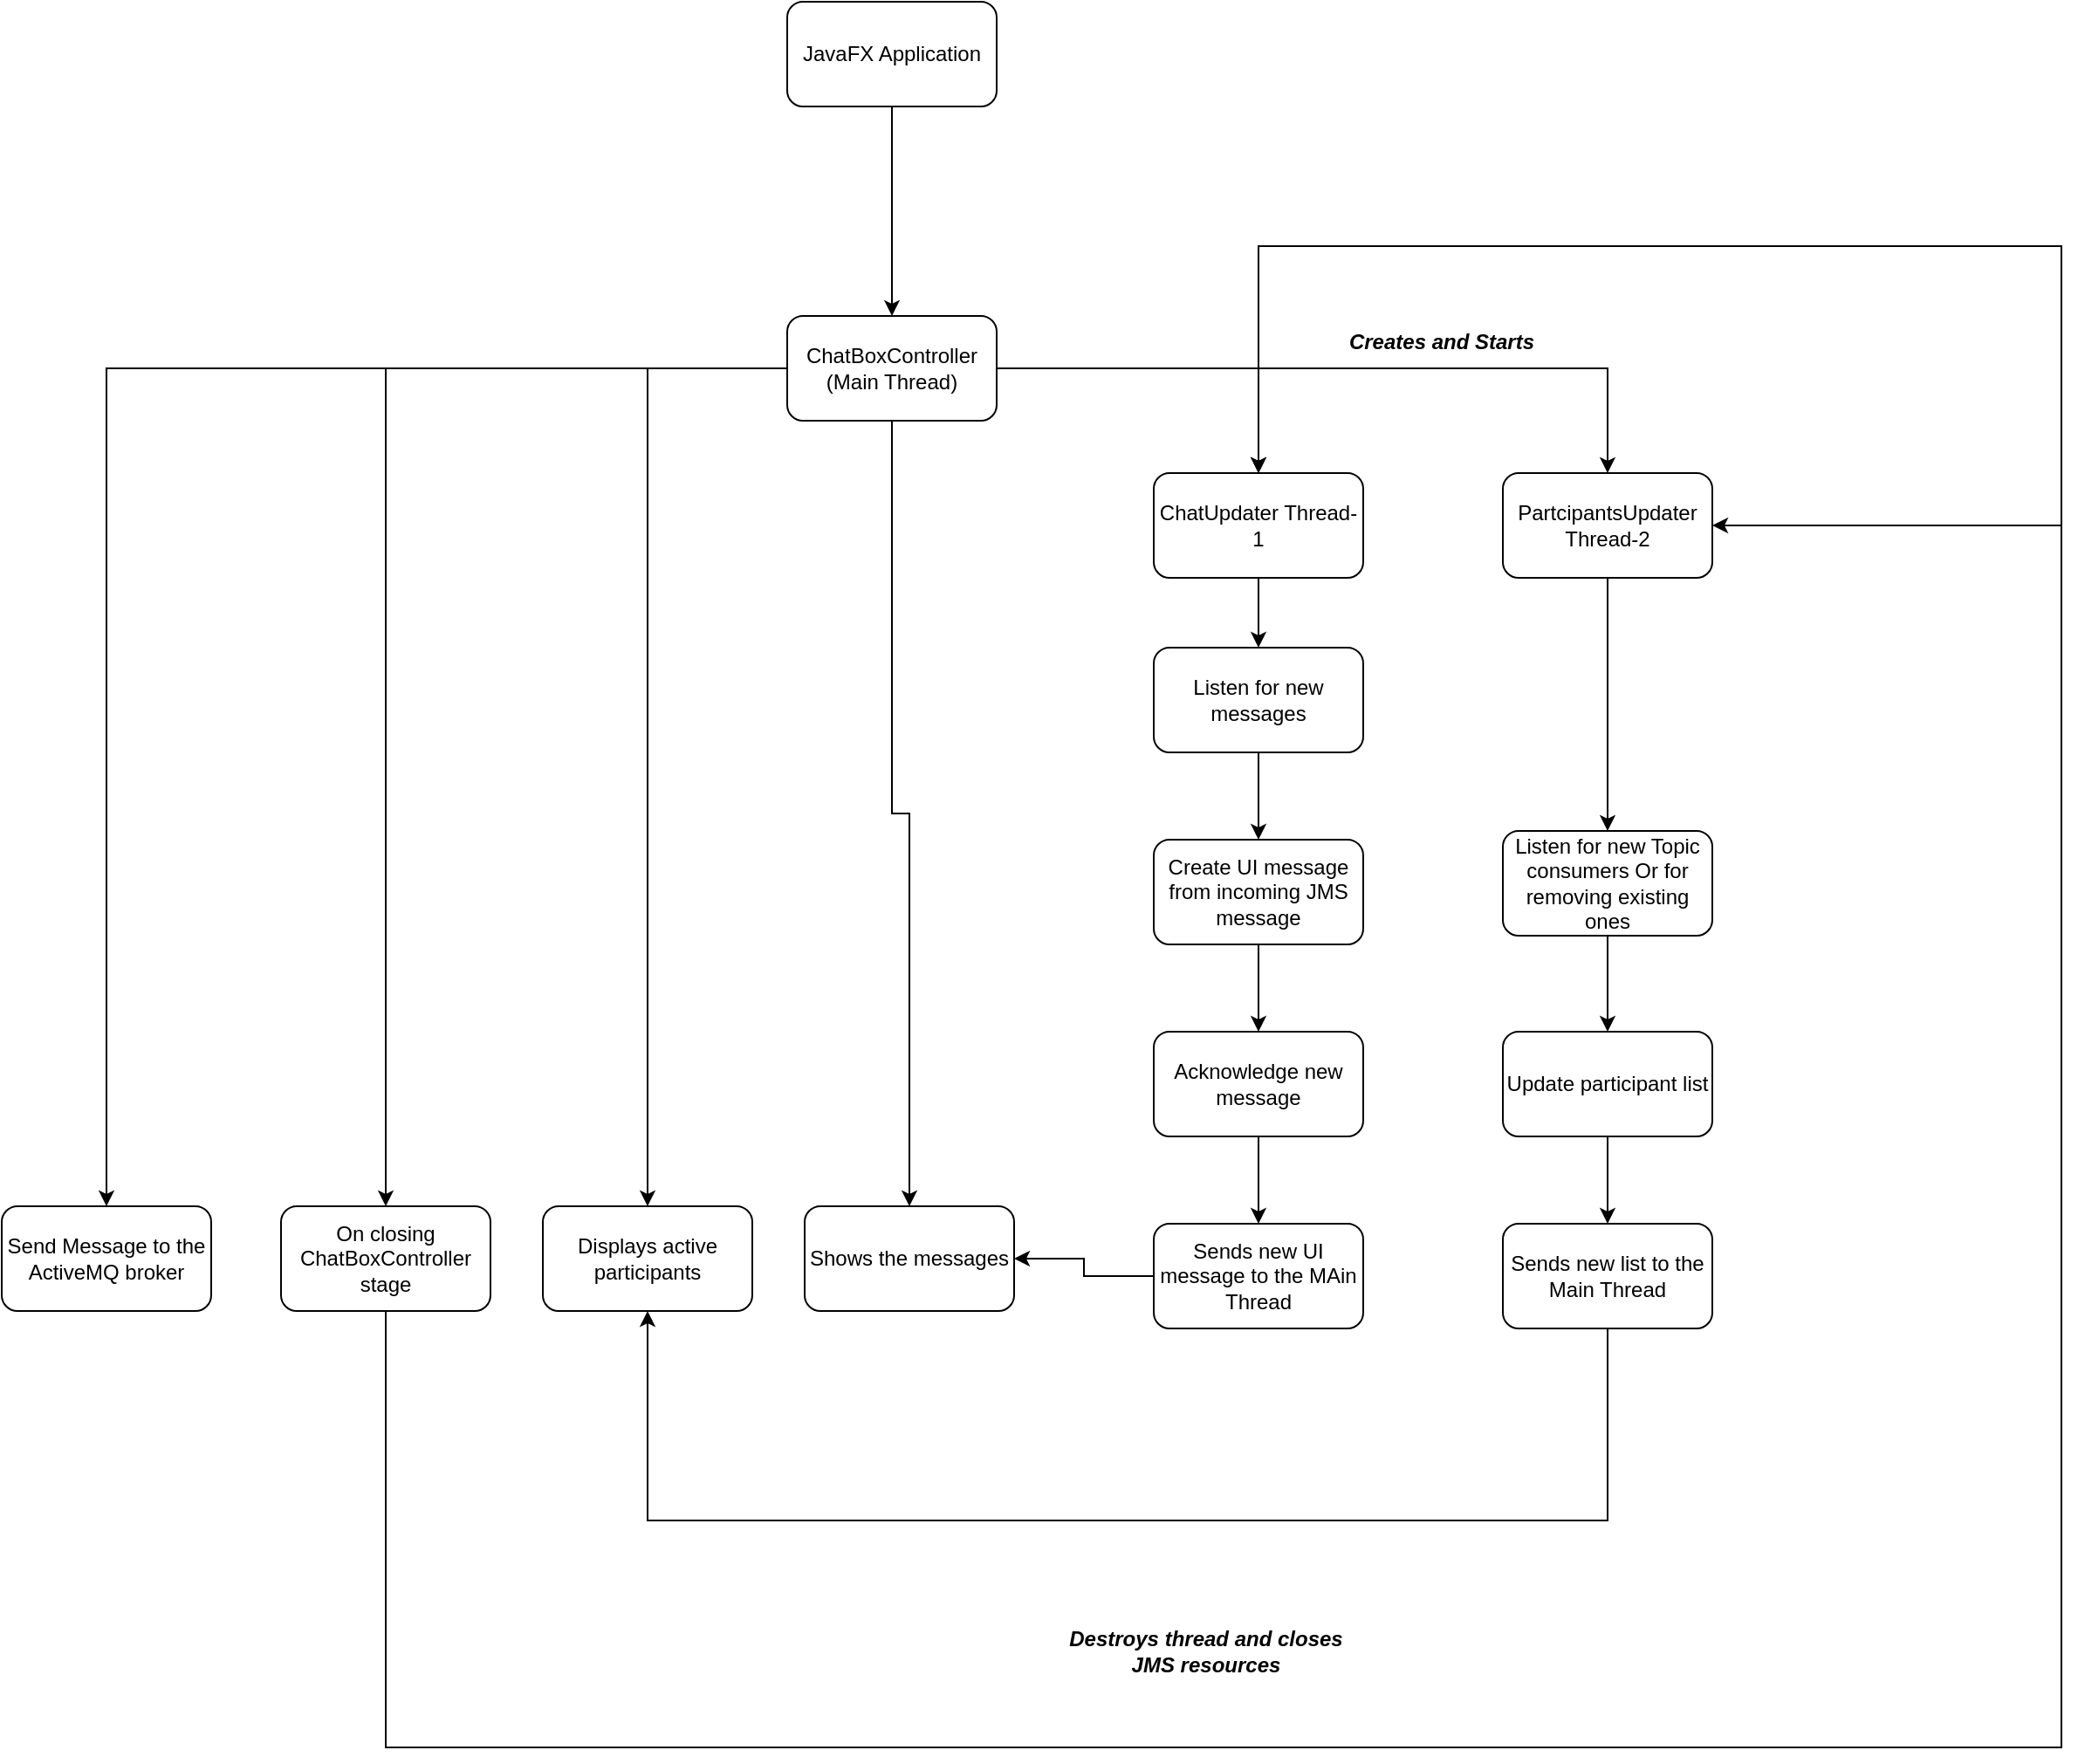 <mxfile version="15.6.5" type="device"><diagram id="F1mddGYBr7aamVVAnsm6" name="Page-1"><mxGraphModel dx="2889" dy="1140" grid="1" gridSize="10" guides="1" tooltips="1" connect="1" arrows="1" fold="1" page="1" pageScale="1" pageWidth="827" pageHeight="1169" math="0" shadow="0"><root><mxCell id="0"/><mxCell id="1" parent="0"/><mxCell id="teVDopm6mAc3Jk0EucPw-2" style="edgeStyle=orthogonalEdgeStyle;rounded=0;orthogonalLoop=1;jettySize=auto;html=1;fontColor=default;strokeColor=default;labelBackgroundColor=default;" edge="1" parent="1" source="teVDopm6mAc3Jk0EucPw-1" target="teVDopm6mAc3Jk0EucPw-3"><mxGeometry relative="1" as="geometry"><mxPoint x="330" y="260" as="targetPoint"/></mxGeometry></mxCell><mxCell id="teVDopm6mAc3Jk0EucPw-1" value="JavaFX Application" style="rounded=1;whiteSpace=wrap;html=1;fillColor=default;strokeColor=default;fontColor=default;" vertex="1" parent="1"><mxGeometry x="270" y="50" width="120" height="60" as="geometry"/></mxCell><mxCell id="teVDopm6mAc3Jk0EucPw-4" style="edgeStyle=orthogonalEdgeStyle;rounded=0;orthogonalLoop=1;jettySize=auto;html=1;labelBackgroundColor=default;fontColor=default;strokeColor=default;" edge="1" parent="1" source="teVDopm6mAc3Jk0EucPw-3" target="teVDopm6mAc3Jk0EucPw-5"><mxGeometry relative="1" as="geometry"><mxPoint x="540" y="350" as="targetPoint"/></mxGeometry></mxCell><mxCell id="teVDopm6mAc3Jk0EucPw-9" style="edgeStyle=orthogonalEdgeStyle;rounded=0;orthogonalLoop=1;jettySize=auto;html=1;entryX=0.5;entryY=0;entryDx=0;entryDy=0;labelBackgroundColor=default;fontColor=default;strokeColor=default;" edge="1" parent="1" source="teVDopm6mAc3Jk0EucPw-3" target="teVDopm6mAc3Jk0EucPw-8"><mxGeometry relative="1" as="geometry"/></mxCell><mxCell id="teVDopm6mAc3Jk0EucPw-10" style="edgeStyle=orthogonalEdgeStyle;rounded=0;orthogonalLoop=1;jettySize=auto;html=1;labelBackgroundColor=default;fontColor=default;strokeColor=default;" edge="1" parent="1" source="teVDopm6mAc3Jk0EucPw-3" target="teVDopm6mAc3Jk0EucPw-11"><mxGeometry relative="1" as="geometry"><mxPoint x="330" y="440" as="targetPoint"/></mxGeometry></mxCell><mxCell id="teVDopm6mAc3Jk0EucPw-12" style="edgeStyle=orthogonalEdgeStyle;rounded=0;orthogonalLoop=1;jettySize=auto;html=1;labelBackgroundColor=default;fontColor=default;strokeColor=default;" edge="1" parent="1" source="teVDopm6mAc3Jk0EucPw-3" target="teVDopm6mAc3Jk0EucPw-13"><mxGeometry relative="1" as="geometry"><mxPoint x="330" y="560" as="targetPoint"/></mxGeometry></mxCell><mxCell id="teVDopm6mAc3Jk0EucPw-26" style="edgeStyle=orthogonalEdgeStyle;rounded=0;orthogonalLoop=1;jettySize=auto;html=1;labelBackgroundColor=default;fontColor=default;strokeColor=default;" edge="1" parent="1" source="teVDopm6mAc3Jk0EucPw-3" target="teVDopm6mAc3Jk0EucPw-25"><mxGeometry relative="1" as="geometry"/></mxCell><mxCell id="teVDopm6mAc3Jk0EucPw-40" style="edgeStyle=orthogonalEdgeStyle;rounded=0;orthogonalLoop=1;jettySize=auto;html=1;entryX=0.5;entryY=0;entryDx=0;entryDy=0;labelBackgroundColor=default;fontColor=default;strokeColor=default;" edge="1" parent="1" source="teVDopm6mAc3Jk0EucPw-3" target="teVDopm6mAc3Jk0EucPw-38"><mxGeometry relative="1" as="geometry"/></mxCell><mxCell id="teVDopm6mAc3Jk0EucPw-3" value="ChatBoxController&lt;br&gt;(Main Thread)" style="rounded=1;whiteSpace=wrap;html=1;fontColor=default;strokeColor=default;fillColor=default;" vertex="1" parent="1"><mxGeometry x="270" y="230" width="120" height="60" as="geometry"/></mxCell><mxCell id="teVDopm6mAc3Jk0EucPw-14" style="edgeStyle=orthogonalEdgeStyle;rounded=0;orthogonalLoop=1;jettySize=auto;html=1;labelBackgroundColor=default;fontColor=default;strokeColor=default;" edge="1" parent="1" source="teVDopm6mAc3Jk0EucPw-5" target="teVDopm6mAc3Jk0EucPw-15"><mxGeometry relative="1" as="geometry"><mxPoint x="540" y="510" as="targetPoint"/></mxGeometry></mxCell><mxCell id="teVDopm6mAc3Jk0EucPw-5" value="ChatUpdater Thread-1" style="rounded=1;whiteSpace=wrap;html=1;fontColor=default;strokeColor=default;fillColor=default;" vertex="1" parent="1"><mxGeometry x="480" y="320" width="120" height="60" as="geometry"/></mxCell><mxCell id="teVDopm6mAc3Jk0EucPw-6" value="&lt;i&gt;&lt;b&gt;Creates and Starts&lt;/b&gt;&lt;/i&gt;" style="text;html=1;strokeColor=none;fillColor=none;align=center;verticalAlign=middle;whiteSpace=wrap;rounded=0;fontColor=default;" vertex="1" parent="1"><mxGeometry x="560" y="230" width="170" height="30" as="geometry"/></mxCell><mxCell id="teVDopm6mAc3Jk0EucPw-28" style="edgeStyle=orthogonalEdgeStyle;rounded=0;orthogonalLoop=1;jettySize=auto;html=1;labelBackgroundColor=default;fontColor=default;strokeColor=default;" edge="1" parent="1" source="teVDopm6mAc3Jk0EucPw-8" target="teVDopm6mAc3Jk0EucPw-27"><mxGeometry relative="1" as="geometry"/></mxCell><mxCell id="teVDopm6mAc3Jk0EucPw-8" value="&lt;div&gt;PartcipantsUpdater &lt;br&gt;&lt;/div&gt;&lt;div&gt;Thread-2&lt;br&gt;&lt;/div&gt;" style="rounded=1;whiteSpace=wrap;html=1;fontColor=default;strokeColor=default;fillColor=default;" vertex="1" parent="1"><mxGeometry x="680" y="320" width="120" height="60" as="geometry"/></mxCell><mxCell id="teVDopm6mAc3Jk0EucPw-11" value="Send Message to the ActiveMQ broker" style="rounded=1;whiteSpace=wrap;html=1;fontColor=default;strokeColor=default;fillColor=default;" vertex="1" parent="1"><mxGeometry x="-180" y="740" width="120" height="60" as="geometry"/></mxCell><mxCell id="teVDopm6mAc3Jk0EucPw-13" value="Shows the messages" style="rounded=1;whiteSpace=wrap;html=1;fontColor=default;strokeColor=default;fillColor=default;" vertex="1" parent="1"><mxGeometry x="280" y="740" width="120" height="60" as="geometry"/></mxCell><mxCell id="teVDopm6mAc3Jk0EucPw-16" style="edgeStyle=orthogonalEdgeStyle;rounded=0;orthogonalLoop=1;jettySize=auto;html=1;labelBackgroundColor=default;fontColor=default;strokeColor=default;" edge="1" parent="1" source="teVDopm6mAc3Jk0EucPw-15" target="teVDopm6mAc3Jk0EucPw-17"><mxGeometry relative="1" as="geometry"><mxPoint x="540" y="560" as="targetPoint"/></mxGeometry></mxCell><mxCell id="teVDopm6mAc3Jk0EucPw-15" value="Listen for new messages" style="rounded=1;whiteSpace=wrap;html=1;fontColor=default;strokeColor=default;fillColor=default;" vertex="1" parent="1"><mxGeometry x="480" y="420" width="120" height="60" as="geometry"/></mxCell><mxCell id="teVDopm6mAc3Jk0EucPw-19" style="edgeStyle=orthogonalEdgeStyle;rounded=0;orthogonalLoop=1;jettySize=auto;html=1;labelBackgroundColor=default;fontColor=default;strokeColor=default;" edge="1" parent="1" source="teVDopm6mAc3Jk0EucPw-17" target="teVDopm6mAc3Jk0EucPw-20"><mxGeometry relative="1" as="geometry"><mxPoint x="540" y="670" as="targetPoint"/></mxGeometry></mxCell><mxCell id="teVDopm6mAc3Jk0EucPw-17" value="Create UI message from incoming JMS message" style="rounded=1;whiteSpace=wrap;html=1;fontColor=default;strokeColor=default;fillColor=default;" vertex="1" parent="1"><mxGeometry x="480" y="530" width="120" height="60" as="geometry"/></mxCell><mxCell id="teVDopm6mAc3Jk0EucPw-24" style="edgeStyle=orthogonalEdgeStyle;rounded=0;orthogonalLoop=1;jettySize=auto;html=1;entryX=0.5;entryY=0;entryDx=0;entryDy=0;labelBackgroundColor=default;fontColor=default;strokeColor=default;" edge="1" parent="1" source="teVDopm6mAc3Jk0EucPw-20" target="teVDopm6mAc3Jk0EucPw-22"><mxGeometry relative="1" as="geometry"/></mxCell><mxCell id="teVDopm6mAc3Jk0EucPw-20" value="Acknowledge new message" style="rounded=1;whiteSpace=wrap;html=1;fontColor=default;strokeColor=default;fillColor=default;" vertex="1" parent="1"><mxGeometry x="480" y="640" width="120" height="60" as="geometry"/></mxCell><mxCell id="teVDopm6mAc3Jk0EucPw-23" style="edgeStyle=orthogonalEdgeStyle;rounded=0;orthogonalLoop=1;jettySize=auto;html=1;entryX=1;entryY=0.5;entryDx=0;entryDy=0;labelBackgroundColor=default;fontColor=default;strokeColor=default;" edge="1" parent="1" source="teVDopm6mAc3Jk0EucPw-22" target="teVDopm6mAc3Jk0EucPw-13"><mxGeometry relative="1" as="geometry"/></mxCell><mxCell id="teVDopm6mAc3Jk0EucPw-22" value="Sends new UI message to the MAin Thread" style="rounded=1;whiteSpace=wrap;html=1;fontColor=default;strokeColor=default;fillColor=default;" vertex="1" parent="1"><mxGeometry x="480" y="750" width="120" height="60" as="geometry"/></mxCell><mxCell id="teVDopm6mAc3Jk0EucPw-25" value="Displays active participants" style="rounded=1;whiteSpace=wrap;html=1;fontColor=default;strokeColor=default;fillColor=default;" vertex="1" parent="1"><mxGeometry x="130" y="740" width="120" height="60" as="geometry"/></mxCell><mxCell id="teVDopm6mAc3Jk0EucPw-34" style="edgeStyle=orthogonalEdgeStyle;rounded=0;orthogonalLoop=1;jettySize=auto;html=1;entryX=0.5;entryY=0;entryDx=0;entryDy=0;labelBackgroundColor=default;fontColor=default;strokeColor=default;" edge="1" parent="1" source="teVDopm6mAc3Jk0EucPw-27" target="teVDopm6mAc3Jk0EucPw-30"><mxGeometry relative="1" as="geometry"/></mxCell><mxCell id="teVDopm6mAc3Jk0EucPw-27" value="Listen for new Topic consumers Or for removing existing ones" style="rounded=1;whiteSpace=wrap;html=1;fontColor=default;strokeColor=default;fillColor=default;" vertex="1" parent="1"><mxGeometry x="680" y="525" width="120" height="60" as="geometry"/></mxCell><mxCell id="teVDopm6mAc3Jk0EucPw-36" style="edgeStyle=orthogonalEdgeStyle;rounded=0;orthogonalLoop=1;jettySize=auto;html=1;entryX=0.5;entryY=0;entryDx=0;entryDy=0;labelBackgroundColor=default;fontColor=default;strokeColor=default;" edge="1" parent="1" source="teVDopm6mAc3Jk0EucPw-30" target="teVDopm6mAc3Jk0EucPw-35"><mxGeometry relative="1" as="geometry"/></mxCell><mxCell id="teVDopm6mAc3Jk0EucPw-30" value="Update participant list" style="rounded=1;whiteSpace=wrap;html=1;fontColor=default;strokeColor=default;fillColor=default;" vertex="1" parent="1"><mxGeometry x="680" y="640" width="120" height="60" as="geometry"/></mxCell><mxCell id="teVDopm6mAc3Jk0EucPw-37" style="edgeStyle=orthogonalEdgeStyle;rounded=0;orthogonalLoop=1;jettySize=auto;html=1;labelBackgroundColor=default;fontColor=default;strokeColor=default;" edge="1" parent="1" source="teVDopm6mAc3Jk0EucPw-35" target="teVDopm6mAc3Jk0EucPw-25"><mxGeometry relative="1" as="geometry"><Array as="points"><mxPoint x="740" y="920"/></Array></mxGeometry></mxCell><mxCell id="teVDopm6mAc3Jk0EucPw-35" value="Sends new list to the Main Thread" style="rounded=1;whiteSpace=wrap;html=1;fontColor=default;strokeColor=default;fillColor=default;" vertex="1" parent="1"><mxGeometry x="680" y="750" width="120" height="60" as="geometry"/></mxCell><mxCell id="teVDopm6mAc3Jk0EucPw-39" style="edgeStyle=orthogonalEdgeStyle;rounded=0;orthogonalLoop=1;jettySize=auto;html=1;labelBackgroundColor=default;fontColor=default;strokeColor=default;" edge="1" parent="1" source="teVDopm6mAc3Jk0EucPw-38" target="teVDopm6mAc3Jk0EucPw-8"><mxGeometry relative="1" as="geometry"><Array as="points"><mxPoint x="1000" y="1050"/><mxPoint x="1000" y="350"/></Array></mxGeometry></mxCell><mxCell id="teVDopm6mAc3Jk0EucPw-41" style="edgeStyle=orthogonalEdgeStyle;rounded=0;orthogonalLoop=1;jettySize=auto;html=1;labelBackgroundColor=default;fontColor=default;strokeColor=default;" edge="1" parent="1" source="teVDopm6mAc3Jk0EucPw-38" target="teVDopm6mAc3Jk0EucPw-5"><mxGeometry relative="1" as="geometry"><Array as="points"><mxPoint x="40" y="1050"/><mxPoint x="1000" y="1050"/><mxPoint x="1000" y="190"/><mxPoint x="540" y="190"/></Array></mxGeometry></mxCell><mxCell id="teVDopm6mAc3Jk0EucPw-38" value="On closing ChatBoxController stage" style="rounded=1;whiteSpace=wrap;html=1;fontColor=default;strokeColor=default;fillColor=default;" vertex="1" parent="1"><mxGeometry x="-20" y="740" width="120" height="60" as="geometry"/></mxCell><mxCell id="teVDopm6mAc3Jk0EucPw-42" value="&lt;i&gt;&lt;b&gt;Destroys thread and closes JMS resources&lt;/b&gt;&lt;/i&gt;" style="text;html=1;strokeColor=none;fillColor=none;align=center;verticalAlign=middle;whiteSpace=wrap;rounded=0;fontColor=default;" vertex="1" parent="1"><mxGeometry x="430" y="980" width="160" height="30" as="geometry"/></mxCell></root></mxGraphModel></diagram></mxfile>